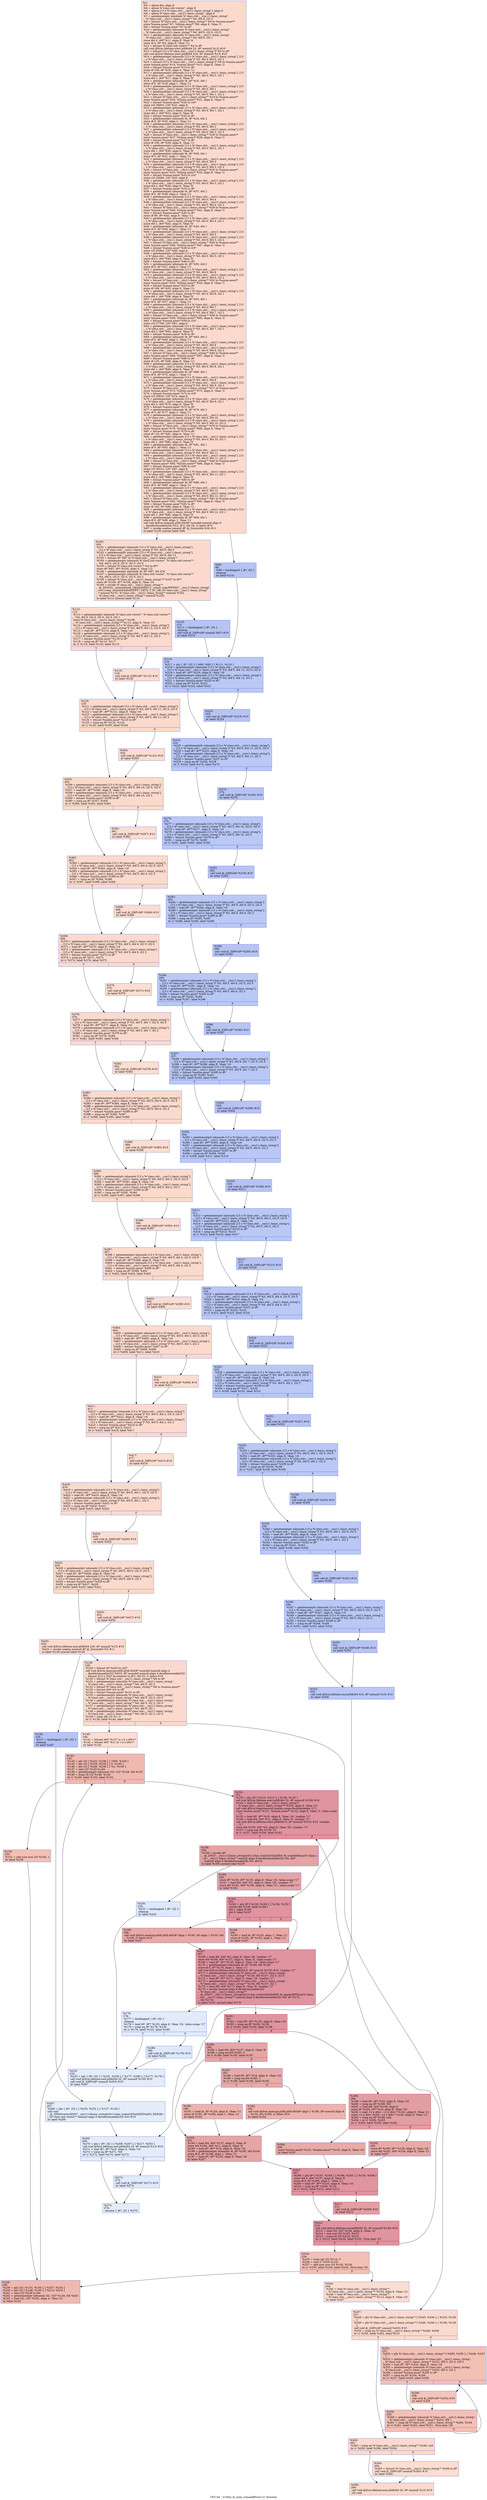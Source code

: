 digraph "CFG for '_Z18int_to_mini_romankB5cxx11i' function" {
	label="CFG for '_Z18int_to_mini_romankB5cxx11i' function";

	Node0x55b43dbc3fe0 [shape=record,color="#3d50c3ff", style=filled, fillcolor="#f7ac8e70",label="{%2:\l  %3 = alloca i64, align 8\l  %4 = alloca %\"class.std::vector\", align 8\l  %5 = alloca [13 x %\"class.std::__cxx11::basic_string\"], align 8\l  %6 = alloca %\"class.std::__cxx11::basic_string\", align 8\l  %7 = getelementptr inbounds %\"class.std::__cxx11::basic_string\",\l... %\"class.std::__cxx11::basic_string\"* %0, i64 0, i32 2\l  %8 = bitcast %\"class.std::__cxx11::basic_string\"* %0 to %union.anon**\l  store %union.anon* %7, %union.anon** %8, align 8, !tbaa !3\l  %9 = bitcast %union.anon* %7 to i8*\l  %10 = getelementptr inbounds %\"class.std::__cxx11::basic_string\",\l... %\"class.std::__cxx11::basic_string\"* %0, i64 0, i32 0, i32 0\l  %11 = getelementptr inbounds %\"class.std::__cxx11::basic_string\",\l... %\"class.std::__cxx11::basic_string\"* %0, i64 0, i32 1\l  store i64 0, i64* %11, align 8, !tbaa !8\l  store i8 0, i8* %9, align 8, !tbaa !11\l  %12 = bitcast %\"class.std::vector\"* %4 to i8*\l  call void @llvm.lifetime.start.p0i8(i64 24, i8* nonnull %12) #10\l  %13 = bitcast [13 x %\"class.std::__cxx11::basic_string\"]* %5 to i8*\l  call void @llvm.lifetime.start.p0i8(i64 416, i8* nonnull %13) #10\l  %14 = getelementptr inbounds [13 x %\"class.std::__cxx11::basic_string\"], [13\l... x %\"class.std::__cxx11::basic_string\"]* %5, i64 0, i64 0, i32 2\l  %15 = bitcast [13 x %\"class.std::__cxx11::basic_string\"]* %5 to %union.anon**\l  store %union.anon* %14, %union.anon** %15, align 8, !tbaa !3\l  %16 = bitcast %union.anon* %14 to i8*\l  store i8 109, i8* %16, align 8, !tbaa !11\l  %17 = getelementptr inbounds [13 x %\"class.std::__cxx11::basic_string\"], [13\l... x %\"class.std::__cxx11::basic_string\"]* %5, i64 0, i64 0, i32 1\l  store i64 1, i64* %17, align 8, !tbaa !8\l  %18 = getelementptr inbounds i8, i8* %16, i64 1\l  store i8 0, i8* %18, align 1, !tbaa !11\l  %19 = getelementptr inbounds [13 x %\"class.std::__cxx11::basic_string\"], [13\l... x %\"class.std::__cxx11::basic_string\"]* %5, i64 0, i64 1\l  %20 = getelementptr inbounds [13 x %\"class.std::__cxx11::basic_string\"], [13\l... x %\"class.std::__cxx11::basic_string\"]* %5, i64 0, i64 1, i32 2\l  %21 = bitcast %\"class.std::__cxx11::basic_string\"* %19 to %union.anon**\l  store %union.anon* %20, %union.anon** %21, align 8, !tbaa !3\l  %22 = bitcast %union.anon* %20 to i16*\l  store i16 28003, i16* %22, align 8\l  %23 = getelementptr inbounds [13 x %\"class.std::__cxx11::basic_string\"], [13\l... x %\"class.std::__cxx11::basic_string\"]* %5, i64 0, i64 1, i32 1\l  store i64 2, i64* %23, align 8, !tbaa !8\l  %24 = bitcast %union.anon* %20 to i8*\l  %25 = getelementptr inbounds i8, i8* %24, i64 2\l  store i8 0, i8* %25, align 2, !tbaa !11\l  %26 = getelementptr inbounds [13 x %\"class.std::__cxx11::basic_string\"], [13\l... x %\"class.std::__cxx11::basic_string\"]* %5, i64 0, i64 2\l  %27 = getelementptr inbounds [13 x %\"class.std::__cxx11::basic_string\"], [13\l... x %\"class.std::__cxx11::basic_string\"]* %5, i64 0, i64 2, i32 2\l  %28 = bitcast %\"class.std::__cxx11::basic_string\"* %26 to %union.anon**\l  store %union.anon* %27, %union.anon** %28, align 8, !tbaa !3\l  %29 = bitcast %union.anon* %27 to i8*\l  store i8 100, i8* %29, align 8, !tbaa !11\l  %30 = getelementptr inbounds [13 x %\"class.std::__cxx11::basic_string\"], [13\l... x %\"class.std::__cxx11::basic_string\"]* %5, i64 0, i64 2, i32 1\l  store i64 1, i64* %30, align 8, !tbaa !8\l  %31 = getelementptr inbounds i8, i8* %29, i64 1\l  store i8 0, i8* %31, align 1, !tbaa !11\l  %32 = getelementptr inbounds [13 x %\"class.std::__cxx11::basic_string\"], [13\l... x %\"class.std::__cxx11::basic_string\"]* %5, i64 0, i64 3\l  %33 = getelementptr inbounds [13 x %\"class.std::__cxx11::basic_string\"], [13\l... x %\"class.std::__cxx11::basic_string\"]* %5, i64 0, i64 3, i32 2\l  %34 = bitcast %\"class.std::__cxx11::basic_string\"* %32 to %union.anon**\l  store %union.anon* %33, %union.anon** %34, align 8, !tbaa !3\l  %35 = bitcast %union.anon* %33 to i16*\l  store i16 25699, i16* %35, align 8\l  %36 = getelementptr inbounds [13 x %\"class.std::__cxx11::basic_string\"], [13\l... x %\"class.std::__cxx11::basic_string\"]* %5, i64 0, i64 3, i32 1\l  store i64 2, i64* %36, align 8, !tbaa !8\l  %37 = bitcast %union.anon* %33 to i8*\l  %38 = getelementptr inbounds i8, i8* %37, i64 2\l  store i8 0, i8* %38, align 2, !tbaa !11\l  %39 = getelementptr inbounds [13 x %\"class.std::__cxx11::basic_string\"], [13\l... x %\"class.std::__cxx11::basic_string\"]* %5, i64 0, i64 4\l  %40 = getelementptr inbounds [13 x %\"class.std::__cxx11::basic_string\"], [13\l... x %\"class.std::__cxx11::basic_string\"]* %5, i64 0, i64 4, i32 2\l  %41 = bitcast %\"class.std::__cxx11::basic_string\"* %39 to %union.anon**\l  store %union.anon* %40, %union.anon** %41, align 8, !tbaa !3\l  %42 = bitcast %union.anon* %40 to i8*\l  store i8 99, i8* %42, align 8, !tbaa !11\l  %43 = getelementptr inbounds [13 x %\"class.std::__cxx11::basic_string\"], [13\l... x %\"class.std::__cxx11::basic_string\"]* %5, i64 0, i64 4, i32 1\l  store i64 1, i64* %43, align 8, !tbaa !8\l  %44 = getelementptr inbounds i8, i8* %42, i64 1\l  store i8 0, i8* %44, align 1, !tbaa !11\l  %45 = getelementptr inbounds [13 x %\"class.std::__cxx11::basic_string\"], [13\l... x %\"class.std::__cxx11::basic_string\"]* %5, i64 0, i64 5\l  %46 = getelementptr inbounds [13 x %\"class.std::__cxx11::basic_string\"], [13\l... x %\"class.std::__cxx11::basic_string\"]* %5, i64 0, i64 5, i32 2\l  %47 = bitcast %\"class.std::__cxx11::basic_string\"* %45 to %union.anon**\l  store %union.anon* %46, %union.anon** %47, align 8, !tbaa !3\l  %48 = bitcast %union.anon* %46 to i16*\l  store i16 25464, i16* %48, align 8\l  %49 = getelementptr inbounds [13 x %\"class.std::__cxx11::basic_string\"], [13\l... x %\"class.std::__cxx11::basic_string\"]* %5, i64 0, i64 5, i32 1\l  store i64 2, i64* %49, align 8, !tbaa !8\l  %50 = bitcast %union.anon* %46 to i8*\l  %51 = getelementptr inbounds i8, i8* %50, i64 2\l  store i8 0, i8* %51, align 2, !tbaa !11\l  %52 = getelementptr inbounds [13 x %\"class.std::__cxx11::basic_string\"], [13\l... x %\"class.std::__cxx11::basic_string\"]* %5, i64 0, i64 6\l  %53 = getelementptr inbounds [13 x %\"class.std::__cxx11::basic_string\"], [13\l... x %\"class.std::__cxx11::basic_string\"]* %5, i64 0, i64 6, i32 2\l  %54 = bitcast %\"class.std::__cxx11::basic_string\"* %52 to %union.anon**\l  store %union.anon* %53, %union.anon** %54, align 8, !tbaa !3\l  %55 = bitcast %union.anon* %53 to i8*\l  store i8 108, i8* %55, align 8, !tbaa !11\l  %56 = getelementptr inbounds [13 x %\"class.std::__cxx11::basic_string\"], [13\l... x %\"class.std::__cxx11::basic_string\"]* %5, i64 0, i64 6, i32 1\l  store i64 1, i64* %56, align 8, !tbaa !8\l  %57 = getelementptr inbounds i8, i8* %55, i64 1\l  store i8 0, i8* %57, align 1, !tbaa !11\l  %58 = getelementptr inbounds [13 x %\"class.std::__cxx11::basic_string\"], [13\l... x %\"class.std::__cxx11::basic_string\"]* %5, i64 0, i64 7\l  %59 = getelementptr inbounds [13 x %\"class.std::__cxx11::basic_string\"], [13\l... x %\"class.std::__cxx11::basic_string\"]* %5, i64 0, i64 7, i32 2\l  %60 = bitcast %\"class.std::__cxx11::basic_string\"* %58 to %union.anon**\l  store %union.anon* %59, %union.anon** %60, align 8, !tbaa !3\l  %61 = bitcast %union.anon* %59 to i16*\l  store i16 27768, i16* %61, align 8\l  %62 = getelementptr inbounds [13 x %\"class.std::__cxx11::basic_string\"], [13\l... x %\"class.std::__cxx11::basic_string\"]* %5, i64 0, i64 7, i32 1\l  store i64 2, i64* %62, align 8, !tbaa !8\l  %63 = bitcast %union.anon* %59 to i8*\l  %64 = getelementptr inbounds i8, i8* %63, i64 2\l  store i8 0, i8* %64, align 2, !tbaa !11\l  %65 = getelementptr inbounds [13 x %\"class.std::__cxx11::basic_string\"], [13\l... x %\"class.std::__cxx11::basic_string\"]* %5, i64 0, i64 8\l  %66 = getelementptr inbounds [13 x %\"class.std::__cxx11::basic_string\"], [13\l... x %\"class.std::__cxx11::basic_string\"]* %5, i64 0, i64 8, i32 2\l  %67 = bitcast %\"class.std::__cxx11::basic_string\"* %65 to %union.anon**\l  store %union.anon* %66, %union.anon** %67, align 8, !tbaa !3\l  %68 = bitcast %union.anon* %66 to i8*\l  store i8 120, i8* %68, align 8, !tbaa !11\l  %69 = getelementptr inbounds [13 x %\"class.std::__cxx11::basic_string\"], [13\l... x %\"class.std::__cxx11::basic_string\"]* %5, i64 0, i64 8, i32 1\l  store i64 1, i64* %69, align 8, !tbaa !8\l  %70 = getelementptr inbounds i8, i8* %68, i64 1\l  store i8 0, i8* %70, align 1, !tbaa !11\l  %71 = getelementptr inbounds [13 x %\"class.std::__cxx11::basic_string\"], [13\l... x %\"class.std::__cxx11::basic_string\"]* %5, i64 0, i64 9\l  %72 = getelementptr inbounds [13 x %\"class.std::__cxx11::basic_string\"], [13\l... x %\"class.std::__cxx11::basic_string\"]* %5, i64 0, i64 9, i32 2\l  %73 = bitcast %\"class.std::__cxx11::basic_string\"* %71 to %union.anon**\l  store %union.anon* %72, %union.anon** %73, align 8, !tbaa !3\l  %74 = bitcast %union.anon* %72 to i16*\l  store i16 30825, i16* %74, align 8\l  %75 = getelementptr inbounds [13 x %\"class.std::__cxx11::basic_string\"], [13\l... x %\"class.std::__cxx11::basic_string\"]* %5, i64 0, i64 9, i32 1\l  store i64 2, i64* %75, align 8, !tbaa !8\l  %76 = bitcast %union.anon* %72 to i8*\l  %77 = getelementptr inbounds i8, i8* %76, i64 2\l  store i8 0, i8* %77, align 2, !tbaa !11\l  %78 = getelementptr inbounds [13 x %\"class.std::__cxx11::basic_string\"], [13\l... x %\"class.std::__cxx11::basic_string\"]* %5, i64 0, i64 10\l  %79 = getelementptr inbounds [13 x %\"class.std::__cxx11::basic_string\"], [13\l... x %\"class.std::__cxx11::basic_string\"]* %5, i64 0, i64 10, i32 2\l  %80 = bitcast %\"class.std::__cxx11::basic_string\"* %78 to %union.anon**\l  store %union.anon* %79, %union.anon** %80, align 8, !tbaa !3\l  %81 = bitcast %union.anon* %79 to i8*\l  store i8 118, i8* %81, align 8, !tbaa !11\l  %82 = getelementptr inbounds [13 x %\"class.std::__cxx11::basic_string\"], [13\l... x %\"class.std::__cxx11::basic_string\"]* %5, i64 0, i64 10, i32 1\l  store i64 1, i64* %82, align 8, !tbaa !8\l  %83 = getelementptr inbounds i8, i8* %81, i64 1\l  store i8 0, i8* %83, align 1, !tbaa !11\l  %84 = getelementptr inbounds [13 x %\"class.std::__cxx11::basic_string\"], [13\l... x %\"class.std::__cxx11::basic_string\"]* %5, i64 0, i64 11\l  %85 = getelementptr inbounds [13 x %\"class.std::__cxx11::basic_string\"], [13\l... x %\"class.std::__cxx11::basic_string\"]* %5, i64 0, i64 11, i32 2\l  %86 = bitcast %\"class.std::__cxx11::basic_string\"* %84 to %union.anon**\l  store %union.anon* %85, %union.anon** %86, align 8, !tbaa !3\l  %87 = bitcast %union.anon* %85 to i16*\l  store i16 30313, i16* %87, align 8\l  %88 = getelementptr inbounds [13 x %\"class.std::__cxx11::basic_string\"], [13\l... x %\"class.std::__cxx11::basic_string\"]* %5, i64 0, i64 11, i32 1\l  store i64 2, i64* %88, align 8, !tbaa !8\l  %89 = bitcast %union.anon* %85 to i8*\l  %90 = getelementptr inbounds i8, i8* %89, i64 2\l  store i8 0, i8* %90, align 2, !tbaa !11\l  %91 = getelementptr inbounds [13 x %\"class.std::__cxx11::basic_string\"], [13\l... x %\"class.std::__cxx11::basic_string\"]* %5, i64 0, i64 12\l  %92 = getelementptr inbounds [13 x %\"class.std::__cxx11::basic_string\"], [13\l... x %\"class.std::__cxx11::basic_string\"]* %5, i64 0, i64 12, i32 2\l  %93 = bitcast %\"class.std::__cxx11::basic_string\"* %91 to %union.anon**\l  store %union.anon* %92, %union.anon** %93, align 8, !tbaa !3\l  %94 = bitcast %union.anon* %92 to i8*\l  store i8 105, i8* %94, align 8, !tbaa !11\l  %95 = getelementptr inbounds [13 x %\"class.std::__cxx11::basic_string\"], [13\l... x %\"class.std::__cxx11::basic_string\"]* %5, i64 0, i64 12, i32 1\l  store i64 1, i64* %95, align 8, !tbaa !8\l  %96 = getelementptr inbounds i8, i8* %94, i64 1\l  store i8 0, i8* %96, align 1, !tbaa !11\l  call void @llvm.memset.p0i8.i64(i8* noundef nonnull align 8\l... dereferenceable(24) %12, i8 0, i64 24, i1 false) #10\l  %97 = invoke noalias nonnull i8* @_Znwm(i64 416) #11\l          to label %100 unwind label %98\l}"];
	Node0x55b43dbc3fe0 -> Node0x55b43dbc4a40;
	Node0x55b43dbc3fe0 -> Node0x55b43dbc4ad0;
	Node0x55b43dbc4ad0 [shape=record,color="#3d50c3ff", style=filled, fillcolor="#5977e370",label="{%98:\l98:                                               \l  %99 = landingpad \{ i8*, i32 \}\l          cleanup\l  br label %216\l}"];
	Node0x55b43dbc4ad0 -> Node0x55b43dbc4e40;
	Node0x55b43dbc4a40 [shape=record,color="#3d50c3ff", style=filled, fillcolor="#f7ac8e70",label="{%100:\l100:                                              \l  %101 = getelementptr inbounds [13 x %\"class.std::__cxx11::basic_string\"],\l... [13 x %\"class.std::__cxx11::basic_string\"]* %5, i64 0, i64 0\l  %102 = getelementptr inbounds [13 x %\"class.std::__cxx11::basic_string\"],\l... [13 x %\"class.std::__cxx11::basic_string\"]* %5, i64 0, i64 13\l  %103 = bitcast i8* %97 to %\"class.std::__cxx11::basic_string\"*\l  %104 = getelementptr inbounds %\"class.std::vector\", %\"class.std::vector\"*\l... %4, i64 0, i32 0, i32 0, i32 0, i32 0\l  %105 = bitcast %\"class.std::vector\"* %4 to i8**\l  store i8* %97, i8** %105, align 8, !tbaa !12\l  %106 = getelementptr inbounds i8, i8* %97, i64 416\l  %107 = getelementptr inbounds %\"class.std::vector\", %\"class.std::vector\"*\l... %4, i64 0, i32 0, i32 0, i32 0, i32 2\l  %108 = bitcast %\"class.std::__cxx11::basic_string\"** %107 to i8**\l  store i8* %106, i8** %108, align 8, !tbaa !14\l  %109 = invoke %\"class.std::__cxx11::basic_string\"*\l... @_ZNSt20__uninitialized_copyILb0EE13__uninit_copyIPKNSt7__cxx1112basic_stringI\l...cSt11char_traitsIcESaIcEEEPS7_EET0_T_SC_SB_(%\"class.std::__cxx11::basic_string\"\l...* nonnull %101, %\"class.std::__cxx11::basic_string\"* nonnull %102,\l... %\"class.std::__cxx11::basic_string\"* nonnull %103)\l          to label %112 unwind label %110\l}"];
	Node0x55b43dbc4a40 -> Node0x55b43dbce260;
	Node0x55b43dbc4a40 -> Node0x55b43dbce2f0;
	Node0x55b43dbce2f0 [shape=record,color="#3d50c3ff", style=filled, fillcolor="#5977e370",label="{%110:\l110:                                              \l  %111 = landingpad \{ i8*, i32 \}\l          cleanup\l  call void @_ZdlPv(i8* nonnull %97) #10\l  br label %216\l}"];
	Node0x55b43dbce2f0 -> Node0x55b43dbc4e40;
	Node0x55b43dbce260 [shape=record,color="#3d50c3ff", style=filled, fillcolor="#f7ac8e70",label="{%112:\l112:                                              \l  %113 = getelementptr inbounds %\"class.std::vector\", %\"class.std::vector\"*\l... %4, i64 0, i32 0, i32 0, i32 0, i32 1\l  store %\"class.std::__cxx11::basic_string\"* %109,\l... %\"class.std::__cxx11::basic_string\"** %113, align 8, !tbaa !15\l  %114 = getelementptr inbounds [13 x %\"class.std::__cxx11::basic_string\"],\l... [13 x %\"class.std::__cxx11::basic_string\"]* %5, i64 0, i64 12, i32 0, i32 0\l  %115 = load i8*, i8** %114, align 8, !tbaa !16\l  %116 = getelementptr inbounds [13 x %\"class.std::__cxx11::basic_string\"],\l... [13 x %\"class.std::__cxx11::basic_string\"]* %5, i64 0, i64 12, i32 2\l  %117 = bitcast %union.anon* %116 to i8*\l  %118 = icmp eq i8* %115, %117\l  br i1 %118, label %120, label %119\l|{<s0>T|<s1>F}}"];
	Node0x55b43dbce260:s0 -> Node0x55b43dbcefe0;
	Node0x55b43dbce260:s1 -> Node0x55b43dbcf070;
	Node0x55b43dbcf070 [shape=record,color="#3d50c3ff", style=filled, fillcolor="#f7b39670",label="{%119:\l119:                                              \l  call void @_ZdlPv(i8* %115) #10\l  br label %120\l}"];
	Node0x55b43dbcf070 -> Node0x55b43dbcefe0;
	Node0x55b43dbcefe0 [shape=record,color="#3d50c3ff", style=filled, fillcolor="#f7ac8e70",label="{%120:\l120:                                              \l  %121 = getelementptr inbounds [13 x %\"class.std::__cxx11::basic_string\"],\l... [13 x %\"class.std::__cxx11::basic_string\"]* %5, i64 0, i64 11, i32 0, i32 0\l  %122 = load i8*, i8** %121, align 8, !tbaa !16\l  %123 = getelementptr inbounds [13 x %\"class.std::__cxx11::basic_string\"],\l... [13 x %\"class.std::__cxx11::basic_string\"]* %5, i64 0, i64 11, i32 2\l  %124 = bitcast %union.anon* %123 to i8*\l  %125 = icmp eq i8* %122, %124\l  br i1 %125, label %355, label %354\l|{<s0>T|<s1>F}}"];
	Node0x55b43dbcefe0:s0 -> Node0x55b43dbcfcb0;
	Node0x55b43dbcefe0:s1 -> Node0x55b43dbcfd00;
	Node0x55b43dbcfe00 [shape=record,color="#3d50c3ff", style=filled, fillcolor="#5977e370",label="{%126:\l126:                                              \l  %127 = landingpad \{ i8*, i32 \}\l          cleanup\l  br label %267\l}"];
	Node0x55b43dbcfe00 -> Node0x55b43dbcfee0;
	Node0x55b43dbcffa0 [shape=record,color="#3d50c3ff", style=filled, fillcolor="#f7ac8e70",label="{%128:\l128:                                              \l  %129 = bitcast i8* %433 to i32*\l  call void @llvm.memcpy.p0i8.p0i8.i64(i8* noundef nonnull align 4\l... dereferenceable(52) %433, i8* noundef nonnull align 4 dereferenceable(52)\l... bitcast ([13 x i32]* @constinit to i8*), i64 52, i1 false) #10\l  %130 = bitcast %\"class.std::__cxx11::basic_string\"* %6 to i8*\l  %131 = getelementptr inbounds %\"class.std::__cxx11::basic_string\",\l... %\"class.std::__cxx11::basic_string\"* %6, i64 0, i32 2\l  %132 = bitcast %\"class.std::__cxx11::basic_string\"* %6 to %union.anon**\l  %133 = bitcast i64* %3 to i8*\l  %134 = bitcast %union.anon* %131 to i8*\l  %135 = getelementptr inbounds %\"class.std::__cxx11::basic_string\",\l... %\"class.std::__cxx11::basic_string\"* %6, i64 0, i32 0, i32 0\l  %136 = getelementptr inbounds %\"class.std::__cxx11::basic_string\",\l... %\"class.std::__cxx11::basic_string\"* %6, i64 0, i32 2, i32 0\l  %137 = getelementptr inbounds %\"class.std::__cxx11::basic_string\",\l... %\"class.std::__cxx11::basic_string\"* %6, i64 0, i32 1\l  %138 = getelementptr inbounds %\"class.std::__cxx11::basic_string\",\l... %\"class.std::__cxx11::basic_string\"* %0, i64 0, i32 2, i32 0\l  %139 = icmp sgt i32 %1, 0\l  br i1 %139, label %140, label %247\l|{<s0>T|<s1>F}}"];
	Node0x55b43dbcffa0:s0 -> Node0x55b43dbd1350;
	Node0x55b43dbcffa0:s1 -> Node0x55b43dbd13e0;
	Node0x55b43dbd1350 [shape=record,color="#3d50c3ff", style=filled, fillcolor="#f7b39670",label="{%140:\l140:                                              \l  %141 = bitcast i64* %137 to \<2 x i64\>*\l  %142 = bitcast i64* %11 to \<2 x i64\>*\l  br label %143\l}"];
	Node0x55b43dbd1350 -> Node0x55b43dbd1c10;
	Node0x55b43dbd1c10 [shape=record,color="#3d50c3ff", style=filled, fillcolor="#de614d70",label="{%143:\l143:                                              \l  %144 = phi i32 [ %243, %238 ], [ 1000, %140 ]\l  %145 = phi i32 [ %239, %238 ], [ 0, %140 ]\l  %146 = phi i32 [ %240, %238 ], [ %1, %140 ]\l  %147 = zext i32 %145 to i64\l  %148 = getelementptr inbounds i32, i32* %129, i64 %147\l  %149 = icmp slt i32 %146, %144\l  br i1 %149, label %150, label %152\l|{<s0>T|<s1>F}}"];
	Node0x55b43dbd1c10:s0 -> Node0x55b43dbd21f0;
	Node0x55b43dbd1c10:s1 -> Node0x55b43dbd2280;
	Node0x55b43dbd21f0 [shape=record,color="#3d50c3ff", style=filled, fillcolor="#e5705870",label="{%150:\l150:                                              \l  %151 = add nuw nsw i32 %145, 1\l  br label %238\l}"];
	Node0x55b43dbd21f0 -> Node0x55b43dbd1cd0;
	Node0x55b43dbd2280 [shape=record,color="#b70d28ff", style=filled, fillcolor="#b70d2870",label="{%152:\l152:                                              \l  %153 = phi i32 [ %214, %212 ], [ %146, %143 ]\l  call void @llvm.lifetime.start.p0i8(i64 32, i8* nonnull %130) #10\l  %154 = load %\"class.std::__cxx11::basic_string\"*,\l... %\"class.std::__cxx11::basic_string\"** %104, align 8, !tbaa !12\l  call void @llvm.experimental.noalias.scope.decl(metadata !17)\l  store %union.anon* %131, %union.anon** %132, align 8, !tbaa !3, !alias.scope\l... !17\l  %155 = load i8*, i8** %10, align 8, !tbaa !16, !noalias !17\l  %156 = load i64, i64* %11, align 8, !tbaa !8, !noalias !17\l  call void @llvm.lifetime.start.p0i8(i64 8, i8* nonnull %133) #10, !noalias\l... !17\l  store i64 %156, i64* %3, align 8, !tbaa !20, !noalias !17\l  %157 = icmp ugt i64 %156, 15\l  br i1 %157, label %158, label %162\l|{<s0>T|<s1>F}}"];
	Node0x55b43dbd2280:s0 -> Node0x55b43dbd4390;
	Node0x55b43dbd2280:s1 -> Node0x55b43dbd4420;
	Node0x55b43dbd4390 [shape=record,color="#3d50c3ff", style=filled, fillcolor="#c32e3170",label="{%158:\l158:                                              \l  %159 = invoke i8*\l... @_ZNSt7__cxx1112basic_stringIcSt11char_traitsIcESaIcEE9_M_createERmm(%\"class.s\l...td::__cxx11::basic_string\"* nonnull align 8 dereferenceable(32) %6, i64*\l... nonnull align 8 dereferenceable(8) %3, i64 0)\l          to label %160 unwind label %230\l}"];
	Node0x55b43dbd4390 -> Node0x55b43dbd4650;
	Node0x55b43dbd4390 -> Node0x55b43dbd46a0;
	Node0x55b43dbd4650 [shape=record,color="#3d50c3ff", style=filled, fillcolor="#c32e3170",label="{%160:\l160:                                              \l  store i8* %159, i8** %135, align 8, !tbaa !16, !alias.scope !17\l  %161 = load i64, i64* %3, align 8, !tbaa !20, !noalias !17\l  store i64 %161, i64* %136, align 8, !tbaa !11, !alias.scope !17\l  br label %162\l}"];
	Node0x55b43dbd4650 -> Node0x55b43dbd4420;
	Node0x55b43dbd4420 [shape=record,color="#b70d28ff", style=filled, fillcolor="#b70d2870",label="{%162:\l162:                                              \l  %163 = phi i8* [ %159, %160 ], [ %134, %152 ]\l  switch i64 %156, label %166 [\l    i64 1, label %164\l    i64 0, label %167\l  ]\l|{<s0>def|<s1>1|<s2>0}}"];
	Node0x55b43dbd4420:s0 -> Node0x55b43dbd52f0;
	Node0x55b43dbd4420:s1 -> Node0x55b43dbd5340;
	Node0x55b43dbd4420:s2 -> Node0x55b43dbd53d0;
	Node0x55b43dbd5340 [shape=record,color="#3d50c3ff", style=filled, fillcolor="#ca3b3770",label="{%164:\l164:                                              \l  %165 = load i8, i8* %155, align 1, !tbaa !11\l  store i8 %165, i8* %163, align 1, !tbaa !11\l  br label %167\l}"];
	Node0x55b43dbd5340 -> Node0x55b43dbd53d0;
	Node0x55b43dbd52f0 [shape=record,color="#3d50c3ff", style=filled, fillcolor="#ca3b3770",label="{%166:\l166:                                              \l  call void @llvm.memcpy.p0i8.p0i8.i64(i8* align 1 %163, i8* align 1 %155, i64\l... %156, i1 false) #10\l  br label %167\l}"];
	Node0x55b43dbd52f0 -> Node0x55b43dbd53d0;
	Node0x55b43dbd53d0 [shape=record,color="#b70d28ff", style=filled, fillcolor="#b70d2870",label="{%167:\l167:                                              \l  %168 = load i64, i64* %3, align 8, !tbaa !20, !noalias !17\l  store i64 %168, i64* %137, align 8, !tbaa !8, !alias.scope !17\l  %169 = load i8*, i8** %135, align 8, !tbaa !16, !alias.scope !17\l  %170 = getelementptr inbounds i8, i8* %169, i64 %168\l  store i8 0, i8* %170, align 1, !tbaa !11\l  call void @llvm.lifetime.end.p0i8(i64 8, i8* nonnull %133) #10, !noalias !17\l  %171 = getelementptr inbounds %\"class.std::__cxx11::basic_string\",\l... %\"class.std::__cxx11::basic_string\"* %154, i64 %147, i32 0, i32 0\l  %172 = load i8*, i8** %171, align 8, !tbaa !16, !noalias !17\l  %173 = getelementptr inbounds %\"class.std::__cxx11::basic_string\",\l... %\"class.std::__cxx11::basic_string\"* %154, i64 %147, i32 1\l  %174 = load i64, i64* %173, align 8, !tbaa !8, !noalias !17\l  %175 = invoke nonnull align 8 dereferenceable(32)\l... %\"class.std::__cxx11::basic_string\"*\l... @_ZNSt7__cxx1112basic_stringIcSt11char_traitsIcESaIcEE9_M_appendEPKcm(%\"class.\l...std::__cxx11::basic_string\"* nonnull align 8 dereferenceable(32) %6, i8* %172,\l... i64 %174)\l          to label %181 unwind label %176\l}"];
	Node0x55b43dbd53d0 -> Node0x55b43dbd6590;
	Node0x55b43dbd53d0 -> Node0x55b43dbd6620;
	Node0x55b43dbd6620 [shape=record,color="#3d50c3ff", style=filled, fillcolor="#bbd1f870",label="{%176:\l176:                                              \l  %177 = landingpad \{ i8*, i32 \}\l          cleanup\l  %178 = load i8*, i8** %135, align 8, !tbaa !16, !alias.scope !17\l  %179 = icmp eq i8* %178, %134\l  br i1 %179, label %232, label %180\l|{<s0>T|<s1>F}}"];
	Node0x55b43dbd6620:s0 -> Node0x55b43dbd6a80;
	Node0x55b43dbd6620:s1 -> Node0x55b43dbd6b10;
	Node0x55b43dbd6b10 [shape=record,color="#3d50c3ff", style=filled, fillcolor="#b5cdfa70",label="{%180:\l180:                                              \l  call void @_ZdlPv(i8* %178) #10\l  br label %232\l}"];
	Node0x55b43dbd6b10 -> Node0x55b43dbd6a80;
	Node0x55b43dbd6590 [shape=record,color="#b70d28ff", style=filled, fillcolor="#b70d2870",label="{%181:\l181:                                              \l  %182 = load i8*, i8** %135, align 8, !tbaa !16\l  %183 = icmp eq i8* %182, %134\l  br i1 %183, label %184, label %198\l|{<s0>T|<s1>F}}"];
	Node0x55b43dbd6590:s0 -> Node0x55b43dbd6ed0;
	Node0x55b43dbd6590:s1 -> Node0x55b43dbd6f20;
	Node0x55b43dbd6ed0 [shape=record,color="#3d50c3ff", style=filled, fillcolor="#c5333470",label="{%184:\l184:                                              \l  %185 = load i64, i64* %137, align 8, !tbaa !8\l  %186 = icmp eq i64 %185, 0\l  br i1 %186, label %193, label %187\l|{<s0>T|<s1>F}}"];
	Node0x55b43dbd6ed0:s0 -> Node0x55b43dbd7120;
	Node0x55b43dbd6ed0:s1 -> Node0x55b43dbd7170;
	Node0x55b43dbd7170 [shape=record,color="#3d50c3ff", style=filled, fillcolor="#cc403a70",label="{%187:\l187:                                              \l  %188 = load i8*, i8** %10, align 8, !tbaa !16\l  %189 = icmp eq i64 %185, 1\l  br i1 %189, label %190, label %192\l|{<s0>T|<s1>F}}"];
	Node0x55b43dbd7170:s0 -> Node0x55b43dbd73b0;
	Node0x55b43dbd7170:s1 -> Node0x55b43dbd7400;
	Node0x55b43dbd73b0 [shape=record,color="#3d50c3ff", style=filled, fillcolor="#d6524470",label="{%190:\l190:                                              \l  %191 = load i8, i8* %134, align 8, !tbaa !11\l  store i8 %191, i8* %188, align 1, !tbaa !11\l  br label %193\l}"];
	Node0x55b43dbd73b0 -> Node0x55b43dbd7120;
	Node0x55b43dbd7400 [shape=record,color="#3d50c3ff", style=filled, fillcolor="#d6524470",label="{%192:\l192:                                              \l  call void @llvm.memcpy.p0i8.p0i8.i64(i8* align 1 %188, i8* nonnull align 8\l... %134, i64 %185, i1 false) #10\l  br label %193\l}"];
	Node0x55b43dbd7400 -> Node0x55b43dbd7120;
	Node0x55b43dbd7120 [shape=record,color="#3d50c3ff", style=filled, fillcolor="#c5333470",label="{%193:\l193:                                              \l  %194 = load i64, i64* %137, align 8, !tbaa !8\l  store i64 %194, i64* %11, align 8, !tbaa !8\l  %195 = load i8*, i8** %10, align 8, !tbaa !16\l  %196 = getelementptr inbounds i8, i8* %195, i64 %194\l  store i8 0, i8* %196, align 1, !tbaa !11\l  %197 = load i8*, i8** %135, align 8, !tbaa !16\l  br label %207\l}"];
	Node0x55b43dbd7120 -> Node0x55b43dbd7c70;
	Node0x55b43dbd6f20 [shape=record,color="#b70d28ff", style=filled, fillcolor="#be242e70",label="{%198:\l198:                                              \l  %199 = load i8*, i8** %10, align 8, !tbaa !16\l  %200 = icmp eq i8* %199, %9\l  %201 = load i64, i64* %138, align 8\l  store i8* %182, i8** %10, align 8, !tbaa !16\l  %202 = load \<2 x i64\>, \<2 x i64\>* %141, align 8, !tbaa !11\l  store \<2 x i64\> %202, \<2 x i64\>* %142, align 8, !tbaa !11\l  %203 = icmp eq i8* %199, null\l  %204 = or i1 %200, %203\l  br i1 %204, label %206, label %205\l|{<s0>T|<s1>F}}"];
	Node0x55b43dbd6f20:s0 -> Node0x55b43dbd8150;
	Node0x55b43dbd6f20:s1 -> Node0x55b43dbd81a0;
	Node0x55b43dbd81a0 [shape=record,color="#3d50c3ff", style=filled, fillcolor="#ca3b3770",label="{%205:\l205:                                              \l  store i8* %199, i8** %135, align 8, !tbaa !16\l  store i64 %201, i64* %136, align 8, !tbaa !11\l  br label %207\l}"];
	Node0x55b43dbd81a0 -> Node0x55b43dbd7c70;
	Node0x55b43dbd8150 [shape=record,color="#3d50c3ff", style=filled, fillcolor="#ca3b3770",label="{%206:\l206:                                              \l  store %union.anon* %131, %union.anon** %132, align 8, !tbaa !16\l  br label %207\l}"];
	Node0x55b43dbd8150 -> Node0x55b43dbd7c70;
	Node0x55b43dbd7c70 [shape=record,color="#b70d28ff", style=filled, fillcolor="#b70d2870",label="{%207:\l207:                                              \l  %208 = phi i8* [ %197, %193 ], [ %199, %205 ], [ %134, %206 ]\l  store i64 0, i64* %137, align 8, !tbaa !8\l  store i8 0, i8* %208, align 1, !tbaa !11\l  %209 = load i8*, i8** %135, align 8, !tbaa !16\l  %210 = icmp eq i8* %209, %134\l  br i1 %210, label %212, label %211\l|{<s0>T|<s1>F}}"];
	Node0x55b43dbd7c70:s0 -> Node0x55b43dbd24f0;
	Node0x55b43dbd7c70:s1 -> Node0x55b43dbd8820;
	Node0x55b43dbd8820 [shape=record,color="#b70d28ff", style=filled, fillcolor="#be242e70",label="{%211:\l211:                                              \l  call void @_ZdlPv(i8* %209) #10\l  br label %212\l}"];
	Node0x55b43dbd8820 -> Node0x55b43dbd24f0;
	Node0x55b43dbd24f0 [shape=record,color="#b70d28ff", style=filled, fillcolor="#b70d2870",label="{%212:\l212:                                              \l  call void @llvm.lifetime.end.p0i8(i64 32, i8* nonnull %130) #10\l  %213 = load i32, i32* %148, align 4, !tbaa !21\l  %214 = sub nsw i32 %153, %213\l  %215 = icmp slt i32 %214, %213\l  br i1 %215, label %234, label %152, !llvm.loop !23\l|{<s0>T|<s1>F}}"];
	Node0x55b43dbd24f0:s0 -> Node0x55b43dbd8e00;
	Node0x55b43dbd24f0:s1 -> Node0x55b43dbd2280;
	Node0x55b43dbc4e40 [shape=record,color="#3d50c3ff", style=filled, fillcolor="#6282ea70",label="{%216:\l216:                                              \l  %217 = phi \{ i8*, i32 \} [ %99, %98 ], [ %111, %110 ]\l  %218 = getelementptr inbounds [13 x %\"class.std::__cxx11::basic_string\"],\l... [13 x %\"class.std::__cxx11::basic_string\"]* %5, i64 0, i64 12, i32 0, i32 0\l  %219 = load i8*, i8** %218, align 8, !tbaa !16\l  %220 = getelementptr inbounds [13 x %\"class.std::__cxx11::basic_string\"],\l... [13 x %\"class.std::__cxx11::basic_string\"]* %5, i64 0, i64 12, i32 2\l  %221 = bitcast %union.anon* %220 to i8*\l  %222 = icmp eq i8* %219, %221\l  br i1 %222, label %224, label %223\l|{<s0>T|<s1>F}}"];
	Node0x55b43dbc4e40:s0 -> Node0x55b43dbc6380;
	Node0x55b43dbc4e40:s1 -> Node0x55b43dbc63d0;
	Node0x55b43dbc63d0 [shape=record,color="#3d50c3ff", style=filled, fillcolor="#5b7ae570",label="{%223:\l223:                                              \l  call void @_ZdlPv(i8* %219) #10\l  br label %224\l}"];
	Node0x55b43dbc63d0 -> Node0x55b43dbc6380;
	Node0x55b43dbc6380 [shape=record,color="#3d50c3ff", style=filled, fillcolor="#6282ea70",label="{%224:\l224:                                              \l  %225 = getelementptr inbounds [13 x %\"class.std::__cxx11::basic_string\"],\l... [13 x %\"class.std::__cxx11::basic_string\"]* %5, i64 0, i64 11, i32 0, i32 0\l  %226 = load i8*, i8** %225, align 8, !tbaa !16\l  %227 = getelementptr inbounds [13 x %\"class.std::__cxx11::basic_string\"],\l... [13 x %\"class.std::__cxx11::basic_string\"]* %5, i64 0, i64 11, i32 2\l  %228 = bitcast %union.anon* %227 to i8*\l  %229 = icmp eq i8* %226, %228\l  br i1 %229, label %276, label %275\l|{<s0>T|<s1>F}}"];
	Node0x55b43dbc6380:s0 -> Node0x55b43dbcc7d0;
	Node0x55b43dbc6380:s1 -> Node0x55b43dbcc820;
	Node0x55b43dbd46a0 [shape=record,color="#3d50c3ff", style=filled, fillcolor="#b2ccfb70",label="{%230:\l230:                                              \l  %231 = landingpad \{ i8*, i32 \}\l          cleanup\l  br label %232\l}"];
	Node0x55b43dbd46a0 -> Node0x55b43dbd6a80;
	Node0x55b43dbd6a80 [shape=record,color="#3d50c3ff", style=filled, fillcolor="#c1d4f470",label="{%232:\l232:                                              \l  %233 = phi \{ i8*, i32 \} [ %231, %230 ], [ %177, %180 ], [ %177, %176 ]\l  call void @llvm.lifetime.end.p0i8(i64 32, i8* nonnull %130) #10\l  call void @_ZdlPv(i8* nonnull %433) #10\l  br label %267\l}"];
	Node0x55b43dbd6a80 -> Node0x55b43dbcfee0;
	Node0x55b43dbd8e00 [shape=record,color="#3d50c3ff", style=filled, fillcolor="#e5705870",label="{%234:\l234:                                              \l  %235 = icmp sgt i32 %214, 0\l  %236 = zext i1 %235 to i32\l  %237 = add nuw nsw i32 %145, %236\l  br i1 %235, label %238, label %244, !llvm.loop !25\l|{<s0>T|<s1>F}}"];
	Node0x55b43dbd8e00:s0 -> Node0x55b43dbd1cd0;
	Node0x55b43dbd8e00:s1 -> Node0x55b43dbccf10;
	Node0x55b43dbd1cd0 [shape=record,color="#3d50c3ff", style=filled, fillcolor="#de614d70",label="{%238:\l238:                                              \l  %239 = phi i32 [ %151, %150 ], [ %237, %234 ]\l  %240 = phi i32 [ %146, %150 ], [ %214, %234 ]\l  %241 = zext i32 %239 to i64\l  %242 = getelementptr inbounds i32, i32* %129, i64 %241\l  %243 = load i32, i32* %242, align 4, !tbaa !21\l  br label %143\l}"];
	Node0x55b43dbd1cd0 -> Node0x55b43dbd1c10;
	Node0x55b43dbccf10 [shape=record,color="#3d50c3ff", style=filled, fillcolor="#f7b39670",label="{%244:\l244:                                              \l  %245 = load %\"class.std::__cxx11::basic_string\"*,\l... %\"class.std::__cxx11::basic_string\"** %104, align 8, !tbaa !12\l  %246 = load %\"class.std::__cxx11::basic_string\"*,\l... %\"class.std::__cxx11::basic_string\"** %113, align 8, !tbaa !15\l  br label %247\l}"];
	Node0x55b43dbccf10 -> Node0x55b43dbd13e0;
	Node0x55b43dbd13e0 [shape=record,color="#3d50c3ff", style=filled, fillcolor="#f7ac8e70",label="{%247:\l247:                                              \l  %248 = phi %\"class.std::__cxx11::basic_string\"* [ %245, %244 ], [ %103, %128\l... ]\l  %249 = phi %\"class.std::__cxx11::basic_string\"* [ %246, %244 ], [ %109, %128\l... ]\l  call void @_ZdlPv(i8* nonnull %433) #10\l  %250 = icmp eq %\"class.std::__cxx11::basic_string\"* %248, %249\l  br i1 %250, label %262, label %251\l|{<s0>T|<s1>F}}"];
	Node0x55b43dbd13e0:s0 -> Node0x55b43dbdca70;
	Node0x55b43dbd13e0:s1 -> Node0x55b43dbdcac0;
	Node0x55b43dbdcac0 [shape=record,color="#3d50c3ff", style=filled, fillcolor="#e5705870",label="{%251:\l251:                                              \l  %252 = phi %\"class.std::__cxx11::basic_string\"* [ %260, %259 ], [ %248, %247\l... ]\l  %253 = getelementptr inbounds %\"class.std::__cxx11::basic_string\",\l... %\"class.std::__cxx11::basic_string\"* %252, i64 0, i32 0, i32 0\l  %254 = load i8*, i8** %253, align 8, !tbaa !16\l  %255 = getelementptr inbounds %\"class.std::__cxx11::basic_string\",\l... %\"class.std::__cxx11::basic_string\"* %252, i64 0, i32 2\l  %256 = bitcast %union.anon* %255 to i8*\l  %257 = icmp eq i8* %254, %256\l  br i1 %257, label %259, label %258\l|{<s0>T|<s1>F}}"];
	Node0x55b43dbdcac0:s0 -> Node0x55b43dbdcbc0;
	Node0x55b43dbdcac0:s1 -> Node0x55b43dbd00c0;
	Node0x55b43dbd00c0 [shape=record,color="#3d50c3ff", style=filled, fillcolor="#e97a5f70",label="{%258:\l258:                                              \l  call void @_ZdlPv(i8* %254) #10\l  br label %259\l}"];
	Node0x55b43dbd00c0 -> Node0x55b43dbdcbc0;
	Node0x55b43dbdcbc0 [shape=record,color="#3d50c3ff", style=filled, fillcolor="#e5705870",label="{%259:\l259:                                              \l  %260 = getelementptr inbounds %\"class.std::__cxx11::basic_string\",\l... %\"class.std::__cxx11::basic_string\"* %252, i64 1\l  %261 = icmp eq %\"class.std::__cxx11::basic_string\"* %260, %249\l  br i1 %261, label %262, label %251, !llvm.loop !26\l|{<s0>T|<s1>F}}"];
	Node0x55b43dbdcbc0:s0 -> Node0x55b43dbdca70;
	Node0x55b43dbdcbc0:s1 -> Node0x55b43dbdcac0;
	Node0x55b43dbdca70 [shape=record,color="#3d50c3ff", style=filled, fillcolor="#f7ac8e70",label="{%262:\l262:                                              \l  %263 = icmp eq %\"class.std::__cxx11::basic_string\"* %248, null\l  br i1 %263, label %266, label %264\l|{<s0>T|<s1>F}}"];
	Node0x55b43dbdca70:s0 -> Node0x55b43dbd0650;
	Node0x55b43dbdca70:s1 -> Node0x55b43dbd06a0;
	Node0x55b43dbd06a0 [shape=record,color="#3d50c3ff", style=filled, fillcolor="#f7b39670",label="{%264:\l264:                                              \l  %265 = bitcast %\"class.std::__cxx11::basic_string\"* %248 to i8*\l  call void @_ZdlPv(i8* nonnull %265) #10\l  br label %266\l}"];
	Node0x55b43dbd06a0 -> Node0x55b43dbd0650;
	Node0x55b43dbd0650 [shape=record,color="#3d50c3ff", style=filled, fillcolor="#f7ac8e70",label="{%266:\l266:                                              \l  call void @llvm.lifetime.end.p0i8(i64 24, i8* nonnull %12) #10\l  ret void\l}"];
	Node0x55b43dbcfee0 [shape=record,color="#3d50c3ff", style=filled, fillcolor="#c1d4f470",label="{%267:\l267:                                              \l  %268 = phi \{ i8*, i32 \} [ %233, %232 ], [ %127, %126 ]\l  call void\l... @_ZNSt6vectorINSt7__cxx1112basic_stringIcSt11char_traitsIcESaIcEEESaIS5_EED2Ev\l...(%\"class.std::vector\"* nonnull align 8 dereferenceable(24) %4) #10\l  br label %269\l}"];
	Node0x55b43dbcfee0 -> Node0x55b43dbde630;
	Node0x55b43dbde630 [shape=record,color="#3d50c3ff", style=filled, fillcolor="#c1d4f470",label="{%269:\l269:                                              \l  %270 = phi \{ i8*, i32 \} [ %268, %267 ], [ %217, %353 ]\l  call void @llvm.lifetime.end.p0i8(i64 24, i8* nonnull %12) #10\l  %271 = load i8*, i8** %10, align 8, !tbaa !16\l  %272 = icmp eq i8* %271, %9\l  br i1 %272, label %274, label %273\l|{<s0>T|<s1>F}}"];
	Node0x55b43dbde630:s0 -> Node0x55b43dbde9e0;
	Node0x55b43dbde630:s1 -> Node0x55b43dbdea30;
	Node0x55b43dbdea30 [shape=record,color="#3d50c3ff", style=filled, fillcolor="#b9d0f970",label="{%273:\l273:                                              \l  call void @_ZdlPv(i8* %271) #10\l  br label %274\l}"];
	Node0x55b43dbdea30 -> Node0x55b43dbde9e0;
	Node0x55b43dbde9e0 [shape=record,color="#3d50c3ff", style=filled, fillcolor="#c1d4f470",label="{%274:\l274:                                              \l  resume \{ i8*, i32 \} %270\l}"];
	Node0x55b43dbcc820 [shape=record,color="#3d50c3ff", style=filled, fillcolor="#5b7ae570",label="{%275:\l275:                                              \l  call void @_ZdlPv(i8* %226) #10\l  br label %276\l}"];
	Node0x55b43dbcc820 -> Node0x55b43dbcc7d0;
	Node0x55b43dbcc7d0 [shape=record,color="#3d50c3ff", style=filled, fillcolor="#6282ea70",label="{%276:\l276:                                              \l  %277 = getelementptr inbounds [13 x %\"class.std::__cxx11::basic_string\"],\l... [13 x %\"class.std::__cxx11::basic_string\"]* %5, i64 0, i64 10, i32 0, i32 0\l  %278 = load i8*, i8** %277, align 8, !tbaa !16\l  %279 = getelementptr inbounds [13 x %\"class.std::__cxx11::basic_string\"],\l... [13 x %\"class.std::__cxx11::basic_string\"]* %5, i64 0, i64 10, i32 2\l  %280 = bitcast %union.anon* %279 to i8*\l  %281 = icmp eq i8* %278, %280\l  br i1 %281, label %283, label %282\l|{<s0>T|<s1>F}}"];
	Node0x55b43dbcc7d0:s0 -> Node0x55b43dbdf1d0;
	Node0x55b43dbcc7d0:s1 -> Node0x55b43dbdf220;
	Node0x55b43dbdf220 [shape=record,color="#3d50c3ff", style=filled, fillcolor="#5b7ae570",label="{%282:\l282:                                              \l  call void @_ZdlPv(i8* %278) #10\l  br label %283\l}"];
	Node0x55b43dbdf220 -> Node0x55b43dbdf1d0;
	Node0x55b43dbdf1d0 [shape=record,color="#3d50c3ff", style=filled, fillcolor="#6282ea70",label="{%283:\l283:                                              \l  %284 = getelementptr inbounds [13 x %\"class.std::__cxx11::basic_string\"],\l... [13 x %\"class.std::__cxx11::basic_string\"]* %5, i64 0, i64 9, i32 0, i32 0\l  %285 = load i8*, i8** %284, align 8, !tbaa !16\l  %286 = getelementptr inbounds [13 x %\"class.std::__cxx11::basic_string\"],\l... [13 x %\"class.std::__cxx11::basic_string\"]* %5, i64 0, i64 9, i32 2\l  %287 = bitcast %union.anon* %286 to i8*\l  %288 = icmp eq i8* %285, %287\l  br i1 %288, label %290, label %289\l|{<s0>T|<s1>F}}"];
	Node0x55b43dbdf1d0:s0 -> Node0x55b43dbdf7f0;
	Node0x55b43dbdf1d0:s1 -> Node0x55b43dbdf840;
	Node0x55b43dbdf840 [shape=record,color="#3d50c3ff", style=filled, fillcolor="#5b7ae570",label="{%289:\l289:                                              \l  call void @_ZdlPv(i8* %285) #10\l  br label %290\l}"];
	Node0x55b43dbdf840 -> Node0x55b43dbdf7f0;
	Node0x55b43dbdf7f0 [shape=record,color="#3d50c3ff", style=filled, fillcolor="#6282ea70",label="{%290:\l290:                                              \l  %291 = getelementptr inbounds [13 x %\"class.std::__cxx11::basic_string\"],\l... [13 x %\"class.std::__cxx11::basic_string\"]* %5, i64 0, i64 8, i32 0, i32 0\l  %292 = load i8*, i8** %291, align 8, !tbaa !16\l  %293 = getelementptr inbounds [13 x %\"class.std::__cxx11::basic_string\"],\l... [13 x %\"class.std::__cxx11::basic_string\"]* %5, i64 0, i64 8, i32 2\l  %294 = bitcast %union.anon* %293 to i8*\l  %295 = icmp eq i8* %292, %294\l  br i1 %295, label %297, label %296\l|{<s0>T|<s1>F}}"];
	Node0x55b43dbdf7f0:s0 -> Node0x55b43dbdfe10;
	Node0x55b43dbdf7f0:s1 -> Node0x55b43dbdfe60;
	Node0x55b43dbdfe60 [shape=record,color="#3d50c3ff", style=filled, fillcolor="#5b7ae570",label="{%296:\l296:                                              \l  call void @_ZdlPv(i8* %292) #10\l  br label %297\l}"];
	Node0x55b43dbdfe60 -> Node0x55b43dbdfe10;
	Node0x55b43dbdfe10 [shape=record,color="#3d50c3ff", style=filled, fillcolor="#6282ea70",label="{%297:\l297:                                              \l  %298 = getelementptr inbounds [13 x %\"class.std::__cxx11::basic_string\"],\l... [13 x %\"class.std::__cxx11::basic_string\"]* %5, i64 0, i64 7, i32 0, i32 0\l  %299 = load i8*, i8** %298, align 8, !tbaa !16\l  %300 = getelementptr inbounds [13 x %\"class.std::__cxx11::basic_string\"],\l... [13 x %\"class.std::__cxx11::basic_string\"]* %5, i64 0, i64 7, i32 2\l  %301 = bitcast %union.anon* %300 to i8*\l  %302 = icmp eq i8* %299, %301\l  br i1 %302, label %304, label %303\l|{<s0>T|<s1>F}}"];
	Node0x55b43dbdfe10:s0 -> Node0x55b43dbe0430;
	Node0x55b43dbdfe10:s1 -> Node0x55b43dbe0480;
	Node0x55b43dbe0480 [shape=record,color="#3d50c3ff", style=filled, fillcolor="#5b7ae570",label="{%303:\l303:                                              \l  call void @_ZdlPv(i8* %299) #10\l  br label %304\l}"];
	Node0x55b43dbe0480 -> Node0x55b43dbe0430;
	Node0x55b43dbe0430 [shape=record,color="#3d50c3ff", style=filled, fillcolor="#6282ea70",label="{%304:\l304:                                              \l  %305 = getelementptr inbounds [13 x %\"class.std::__cxx11::basic_string\"],\l... [13 x %\"class.std::__cxx11::basic_string\"]* %5, i64 0, i64 6, i32 0, i32 0\l  %306 = load i8*, i8** %305, align 8, !tbaa !16\l  %307 = getelementptr inbounds [13 x %\"class.std::__cxx11::basic_string\"],\l... [13 x %\"class.std::__cxx11::basic_string\"]* %5, i64 0, i64 6, i32 2\l  %308 = bitcast %union.anon* %307 to i8*\l  %309 = icmp eq i8* %306, %308\l  br i1 %309, label %311, label %310\l|{<s0>T|<s1>F}}"];
	Node0x55b43dbe0430:s0 -> Node0x55b43dbe0a50;
	Node0x55b43dbe0430:s1 -> Node0x55b43dbe0aa0;
	Node0x55b43dbe0aa0 [shape=record,color="#3d50c3ff", style=filled, fillcolor="#5b7ae570",label="{%310:\l310:                                              \l  call void @_ZdlPv(i8* %306) #10\l  br label %311\l}"];
	Node0x55b43dbe0aa0 -> Node0x55b43dbe0a50;
	Node0x55b43dbe0a50 [shape=record,color="#3d50c3ff", style=filled, fillcolor="#6282ea70",label="{%311:\l311:                                              \l  %312 = getelementptr inbounds [13 x %\"class.std::__cxx11::basic_string\"],\l... [13 x %\"class.std::__cxx11::basic_string\"]* %5, i64 0, i64 5, i32 0, i32 0\l  %313 = load i8*, i8** %312, align 8, !tbaa !16\l  %314 = getelementptr inbounds [13 x %\"class.std::__cxx11::basic_string\"],\l... [13 x %\"class.std::__cxx11::basic_string\"]* %5, i64 0, i64 5, i32 2\l  %315 = bitcast %union.anon* %314 to i8*\l  %316 = icmp eq i8* %313, %315\l  br i1 %316, label %318, label %317\l|{<s0>T|<s1>F}}"];
	Node0x55b43dbe0a50:s0 -> Node0x55b43dbe1070;
	Node0x55b43dbe0a50:s1 -> Node0x55b43dbe10c0;
	Node0x55b43dbe10c0 [shape=record,color="#3d50c3ff", style=filled, fillcolor="#5b7ae570",label="{%317:\l317:                                              \l  call void @_ZdlPv(i8* %313) #10\l  br label %318\l}"];
	Node0x55b43dbe10c0 -> Node0x55b43dbe1070;
	Node0x55b43dbe1070 [shape=record,color="#3d50c3ff", style=filled, fillcolor="#6282ea70",label="{%318:\l318:                                              \l  %319 = getelementptr inbounds [13 x %\"class.std::__cxx11::basic_string\"],\l... [13 x %\"class.std::__cxx11::basic_string\"]* %5, i64 0, i64 4, i32 0, i32 0\l  %320 = load i8*, i8** %319, align 8, !tbaa !16\l  %321 = getelementptr inbounds [13 x %\"class.std::__cxx11::basic_string\"],\l... [13 x %\"class.std::__cxx11::basic_string\"]* %5, i64 0, i64 4, i32 2\l  %322 = bitcast %union.anon* %321 to i8*\l  %323 = icmp eq i8* %320, %322\l  br i1 %323, label %325, label %324\l|{<s0>T|<s1>F}}"];
	Node0x55b43dbe1070:s0 -> Node0x55b43dbe1690;
	Node0x55b43dbe1070:s1 -> Node0x55b43dbe16e0;
	Node0x55b43dbe16e0 [shape=record,color="#3d50c3ff", style=filled, fillcolor="#5b7ae570",label="{%324:\l324:                                              \l  call void @_ZdlPv(i8* %320) #10\l  br label %325\l}"];
	Node0x55b43dbe16e0 -> Node0x55b43dbe1690;
	Node0x55b43dbe1690 [shape=record,color="#3d50c3ff", style=filled, fillcolor="#6282ea70",label="{%325:\l325:                                              \l  %326 = getelementptr inbounds [13 x %\"class.std::__cxx11::basic_string\"],\l... [13 x %\"class.std::__cxx11::basic_string\"]* %5, i64 0, i64 3, i32 0, i32 0\l  %327 = load i8*, i8** %326, align 8, !tbaa !16\l  %328 = getelementptr inbounds [13 x %\"class.std::__cxx11::basic_string\"],\l... [13 x %\"class.std::__cxx11::basic_string\"]* %5, i64 0, i64 3, i32 2\l  %329 = bitcast %union.anon* %328 to i8*\l  %330 = icmp eq i8* %327, %329\l  br i1 %330, label %332, label %331\l|{<s0>T|<s1>F}}"];
	Node0x55b43dbe1690:s0 -> Node0x55b43dbe1cb0;
	Node0x55b43dbe1690:s1 -> Node0x55b43dbe1d00;
	Node0x55b43dbe1d00 [shape=record,color="#3d50c3ff", style=filled, fillcolor="#5b7ae570",label="{%331:\l331:                                              \l  call void @_ZdlPv(i8* %327) #10\l  br label %332\l}"];
	Node0x55b43dbe1d00 -> Node0x55b43dbe1cb0;
	Node0x55b43dbe1cb0 [shape=record,color="#3d50c3ff", style=filled, fillcolor="#6282ea70",label="{%332:\l332:                                              \l  %333 = getelementptr inbounds [13 x %\"class.std::__cxx11::basic_string\"],\l... [13 x %\"class.std::__cxx11::basic_string\"]* %5, i64 0, i64 2, i32 0, i32 0\l  %334 = load i8*, i8** %333, align 8, !tbaa !16\l  %335 = getelementptr inbounds [13 x %\"class.std::__cxx11::basic_string\"],\l... [13 x %\"class.std::__cxx11::basic_string\"]* %5, i64 0, i64 2, i32 2\l  %336 = bitcast %union.anon* %335 to i8*\l  %337 = icmp eq i8* %334, %336\l  br i1 %337, label %339, label %338\l|{<s0>T|<s1>F}}"];
	Node0x55b43dbe1cb0:s0 -> Node0x55b43dbe22d0;
	Node0x55b43dbe1cb0:s1 -> Node0x55b43dbe2320;
	Node0x55b43dbe2320 [shape=record,color="#3d50c3ff", style=filled, fillcolor="#5b7ae570",label="{%338:\l338:                                              \l  call void @_ZdlPv(i8* %334) #10\l  br label %339\l}"];
	Node0x55b43dbe2320 -> Node0x55b43dbe22d0;
	Node0x55b43dbe22d0 [shape=record,color="#3d50c3ff", style=filled, fillcolor="#6282ea70",label="{%339:\l339:                                              \l  %340 = getelementptr inbounds [13 x %\"class.std::__cxx11::basic_string\"],\l... [13 x %\"class.std::__cxx11::basic_string\"]* %5, i64 0, i64 1, i32 0, i32 0\l  %341 = load i8*, i8** %340, align 8, !tbaa !16\l  %342 = getelementptr inbounds [13 x %\"class.std::__cxx11::basic_string\"],\l... [13 x %\"class.std::__cxx11::basic_string\"]* %5, i64 0, i64 1, i32 2\l  %343 = bitcast %union.anon* %342 to i8*\l  %344 = icmp eq i8* %341, %343\l  br i1 %344, label %346, label %345\l|{<s0>T|<s1>F}}"];
	Node0x55b43dbe22d0:s0 -> Node0x55b43dbe28f0;
	Node0x55b43dbe22d0:s1 -> Node0x55b43dbe2940;
	Node0x55b43dbe2940 [shape=record,color="#3d50c3ff", style=filled, fillcolor="#5b7ae570",label="{%345:\l345:                                              \l  call void @_ZdlPv(i8* %341) #10\l  br label %346\l}"];
	Node0x55b43dbe2940 -> Node0x55b43dbe28f0;
	Node0x55b43dbe28f0 [shape=record,color="#3d50c3ff", style=filled, fillcolor="#6282ea70",label="{%346:\l346:                                              \l  %347 = getelementptr inbounds [13 x %\"class.std::__cxx11::basic_string\"],\l... [13 x %\"class.std::__cxx11::basic_string\"]* %5, i64 0, i64 0, i32 0, i32 0\l  %348 = load i8*, i8** %347, align 8, !tbaa !16\l  %349 = getelementptr inbounds [13 x %\"class.std::__cxx11::basic_string\"],\l... [13 x %\"class.std::__cxx11::basic_string\"]* %5, i64 0, i64 0, i32 2\l  %350 = bitcast %union.anon* %349 to i8*\l  %351 = icmp eq i8* %348, %350\l  br i1 %351, label %353, label %352\l|{<s0>T|<s1>F}}"];
	Node0x55b43dbe28f0:s0 -> Node0x55b43dbde6f0;
	Node0x55b43dbe28f0:s1 -> Node0x55b43dbe2f10;
	Node0x55b43dbe2f10 [shape=record,color="#3d50c3ff", style=filled, fillcolor="#5b7ae570",label="{%352:\l352:                                              \l  call void @_ZdlPv(i8* %348) #10\l  br label %353\l}"];
	Node0x55b43dbe2f10 -> Node0x55b43dbde6f0;
	Node0x55b43dbde6f0 [shape=record,color="#3d50c3ff", style=filled, fillcolor="#6282ea70",label="{%353:\l353:                                              \l  call void @llvm.lifetime.end.p0i8(i64 416, i8* nonnull %13) #10\l  br label %269\l}"];
	Node0x55b43dbde6f0 -> Node0x55b43dbde630;
	Node0x55b43dbcfd00 [shape=record,color="#3d50c3ff", style=filled, fillcolor="#f7b39670",label="{%354:\l354:                                              \l  call void @_ZdlPv(i8* %122) #10\l  br label %355\l}"];
	Node0x55b43dbcfd00 -> Node0x55b43dbcfcb0;
	Node0x55b43dbcfcb0 [shape=record,color="#3d50c3ff", style=filled, fillcolor="#f7ac8e70",label="{%355:\l355:                                              \l  %356 = getelementptr inbounds [13 x %\"class.std::__cxx11::basic_string\"],\l... [13 x %\"class.std::__cxx11::basic_string\"]* %5, i64 0, i64 10, i32 0, i32 0\l  %357 = load i8*, i8** %356, align 8, !tbaa !16\l  %358 = getelementptr inbounds [13 x %\"class.std::__cxx11::basic_string\"],\l... [13 x %\"class.std::__cxx11::basic_string\"]* %5, i64 0, i64 10, i32 2\l  %359 = bitcast %union.anon* %358 to i8*\l  %360 = icmp eq i8* %357, %359\l  br i1 %360, label %362, label %361\l|{<s0>T|<s1>F}}"];
	Node0x55b43dbcfcb0:s0 -> Node0x55b43dbe3800;
	Node0x55b43dbcfcb0:s1 -> Node0x55b43dbe3850;
	Node0x55b43dbe3850 [shape=record,color="#3d50c3ff", style=filled, fillcolor="#f7b39670",label="{%361:\l361:                                              \l  call void @_ZdlPv(i8* %357) #10\l  br label %362\l}"];
	Node0x55b43dbe3850 -> Node0x55b43dbe3800;
	Node0x55b43dbe3800 [shape=record,color="#3d50c3ff", style=filled, fillcolor="#f7ac8e70",label="{%362:\l362:                                              \l  %363 = getelementptr inbounds [13 x %\"class.std::__cxx11::basic_string\"],\l... [13 x %\"class.std::__cxx11::basic_string\"]* %5, i64 0, i64 9, i32 0, i32 0\l  %364 = load i8*, i8** %363, align 8, !tbaa !16\l  %365 = getelementptr inbounds [13 x %\"class.std::__cxx11::basic_string\"],\l... [13 x %\"class.std::__cxx11::basic_string\"]* %5, i64 0, i64 9, i32 2\l  %366 = bitcast %union.anon* %365 to i8*\l  %367 = icmp eq i8* %364, %366\l  br i1 %367, label %369, label %368\l|{<s0>T|<s1>F}}"];
	Node0x55b43dbe3800:s0 -> Node0x55b43dbe3e20;
	Node0x55b43dbe3800:s1 -> Node0x55b43dbe3e70;
	Node0x55b43dbe3e70 [shape=record,color="#3d50c3ff", style=filled, fillcolor="#f7b39670",label="{%368:\l368:                                              \l  call void @_ZdlPv(i8* %364) #10\l  br label %369\l}"];
	Node0x55b43dbe3e70 -> Node0x55b43dbe3e20;
	Node0x55b43dbe3e20 [shape=record,color="#3d50c3ff", style=filled, fillcolor="#f7ac8e70",label="{%369:\l369:                                              \l  %370 = getelementptr inbounds [13 x %\"class.std::__cxx11::basic_string\"],\l... [13 x %\"class.std::__cxx11::basic_string\"]* %5, i64 0, i64 8, i32 0, i32 0\l  %371 = load i8*, i8** %370, align 8, !tbaa !16\l  %372 = getelementptr inbounds [13 x %\"class.std::__cxx11::basic_string\"],\l... [13 x %\"class.std::__cxx11::basic_string\"]* %5, i64 0, i64 8, i32 2\l  %373 = bitcast %union.anon* %372 to i8*\l  %374 = icmp eq i8* %371, %373\l  br i1 %374, label %376, label %375\l|{<s0>T|<s1>F}}"];
	Node0x55b43dbe3e20:s0 -> Node0x55b43dbe4440;
	Node0x55b43dbe3e20:s1 -> Node0x55b43dbe4490;
	Node0x55b43dbe4490 [shape=record,color="#3d50c3ff", style=filled, fillcolor="#f7b39670",label="{%375:\l375:                                              \l  call void @_ZdlPv(i8* %371) #10\l  br label %376\l}"];
	Node0x55b43dbe4490 -> Node0x55b43dbe4440;
	Node0x55b43dbe4440 [shape=record,color="#3d50c3ff", style=filled, fillcolor="#f7ac8e70",label="{%376:\l376:                                              \l  %377 = getelementptr inbounds [13 x %\"class.std::__cxx11::basic_string\"],\l... [13 x %\"class.std::__cxx11::basic_string\"]* %5, i64 0, i64 7, i32 0, i32 0\l  %378 = load i8*, i8** %377, align 8, !tbaa !16\l  %379 = getelementptr inbounds [13 x %\"class.std::__cxx11::basic_string\"],\l... [13 x %\"class.std::__cxx11::basic_string\"]* %5, i64 0, i64 7, i32 2\l  %380 = bitcast %union.anon* %379 to i8*\l  %381 = icmp eq i8* %378, %380\l  br i1 %381, label %383, label %382\l|{<s0>T|<s1>F}}"];
	Node0x55b43dbe4440:s0 -> Node0x55b43dbe4a60;
	Node0x55b43dbe4440:s1 -> Node0x55b43dbe4ab0;
	Node0x55b43dbe4ab0 [shape=record,color="#3d50c3ff", style=filled, fillcolor="#f7b39670",label="{%382:\l382:                                              \l  call void @_ZdlPv(i8* %378) #10\l  br label %383\l}"];
	Node0x55b43dbe4ab0 -> Node0x55b43dbe4a60;
	Node0x55b43dbe4a60 [shape=record,color="#3d50c3ff", style=filled, fillcolor="#f7ac8e70",label="{%383:\l383:                                              \l  %384 = getelementptr inbounds [13 x %\"class.std::__cxx11::basic_string\"],\l... [13 x %\"class.std::__cxx11::basic_string\"]* %5, i64 0, i64 6, i32 0, i32 0\l  %385 = load i8*, i8** %384, align 8, !tbaa !16\l  %386 = getelementptr inbounds [13 x %\"class.std::__cxx11::basic_string\"],\l... [13 x %\"class.std::__cxx11::basic_string\"]* %5, i64 0, i64 6, i32 2\l  %387 = bitcast %union.anon* %386 to i8*\l  %388 = icmp eq i8* %385, %387\l  br i1 %388, label %390, label %389\l|{<s0>T|<s1>F}}"];
	Node0x55b43dbe4a60:s0 -> Node0x55b43dbe5080;
	Node0x55b43dbe4a60:s1 -> Node0x55b43dbe50d0;
	Node0x55b43dbe50d0 [shape=record,color="#3d50c3ff", style=filled, fillcolor="#f7b39670",label="{%389:\l389:                                              \l  call void @_ZdlPv(i8* %385) #10\l  br label %390\l}"];
	Node0x55b43dbe50d0 -> Node0x55b43dbe5080;
	Node0x55b43dbe5080 [shape=record,color="#3d50c3ff", style=filled, fillcolor="#f7ac8e70",label="{%390:\l390:                                              \l  %391 = getelementptr inbounds [13 x %\"class.std::__cxx11::basic_string\"],\l... [13 x %\"class.std::__cxx11::basic_string\"]* %5, i64 0, i64 5, i32 0, i32 0\l  %392 = load i8*, i8** %391, align 8, !tbaa !16\l  %393 = getelementptr inbounds [13 x %\"class.std::__cxx11::basic_string\"],\l... [13 x %\"class.std::__cxx11::basic_string\"]* %5, i64 0, i64 5, i32 2\l  %394 = bitcast %union.anon* %393 to i8*\l  %395 = icmp eq i8* %392, %394\l  br i1 %395, label %397, label %396\l|{<s0>T|<s1>F}}"];
	Node0x55b43dbe5080:s0 -> Node0x55b43dbe56a0;
	Node0x55b43dbe5080:s1 -> Node0x55b43dbe56f0;
	Node0x55b43dbe56f0 [shape=record,color="#3d50c3ff", style=filled, fillcolor="#f7b39670",label="{%396:\l396:                                              \l  call void @_ZdlPv(i8* %392) #10\l  br label %397\l}"];
	Node0x55b43dbe56f0 -> Node0x55b43dbe56a0;
	Node0x55b43dbe56a0 [shape=record,color="#3d50c3ff", style=filled, fillcolor="#f7ac8e70",label="{%397:\l397:                                              \l  %398 = getelementptr inbounds [13 x %\"class.std::__cxx11::basic_string\"],\l... [13 x %\"class.std::__cxx11::basic_string\"]* %5, i64 0, i64 4, i32 0, i32 0\l  %399 = load i8*, i8** %398, align 8, !tbaa !16\l  %400 = getelementptr inbounds [13 x %\"class.std::__cxx11::basic_string\"],\l... [13 x %\"class.std::__cxx11::basic_string\"]* %5, i64 0, i64 4, i32 2\l  %401 = bitcast %union.anon* %400 to i8*\l  %402 = icmp eq i8* %399, %401\l  br i1 %402, label %404, label %403\l|{<s0>T|<s1>F}}"];
	Node0x55b43dbe56a0:s0 -> Node0x55b43dbe5cc0;
	Node0x55b43dbe56a0:s1 -> Node0x55b43dbe5d10;
	Node0x55b43dbe5d10 [shape=record,color="#3d50c3ff", style=filled, fillcolor="#f7b39670",label="{%403:\l403:                                              \l  call void @_ZdlPv(i8* %399) #10\l  br label %404\l}"];
	Node0x55b43dbe5d10 -> Node0x55b43dbe5cc0;
	Node0x55b43dbe5cc0 [shape=record,color="#3d50c3ff", style=filled, fillcolor="#f7ac8e70",label="{%404:\l404:                                              \l  %405 = getelementptr inbounds [13 x %\"class.std::__cxx11::basic_string\"],\l... [13 x %\"class.std::__cxx11::basic_string\"]* %5, i64 0, i64 3, i32 0, i32 0\l  %406 = load i8*, i8** %405, align 8, !tbaa !16\l  %407 = getelementptr inbounds [13 x %\"class.std::__cxx11::basic_string\"],\l... [13 x %\"class.std::__cxx11::basic_string\"]* %5, i64 0, i64 3, i32 2\l  %408 = bitcast %union.anon* %407 to i8*\l  %409 = icmp eq i8* %406, %408\l  br i1 %409, label %411, label %410\l|{<s0>T|<s1>F}}"];
	Node0x55b43dbe5cc0:s0 -> Node0x55b43dbe62e0;
	Node0x55b43dbe5cc0:s1 -> Node0x55b43dbe6330;
	Node0x55b43dbe6330 [shape=record,color="#3d50c3ff", style=filled, fillcolor="#f7b39670",label="{%410:\l410:                                              \l  call void @_ZdlPv(i8* %406) #10\l  br label %411\l}"];
	Node0x55b43dbe6330 -> Node0x55b43dbe62e0;
	Node0x55b43dbe62e0 [shape=record,color="#3d50c3ff", style=filled, fillcolor="#f7ac8e70",label="{%411:\l411:                                              \l  %412 = getelementptr inbounds [13 x %\"class.std::__cxx11::basic_string\"],\l... [13 x %\"class.std::__cxx11::basic_string\"]* %5, i64 0, i64 2, i32 0, i32 0\l  %413 = load i8*, i8** %412, align 8, !tbaa !16\l  %414 = getelementptr inbounds [13 x %\"class.std::__cxx11::basic_string\"],\l... [13 x %\"class.std::__cxx11::basic_string\"]* %5, i64 0, i64 2, i32 2\l  %415 = bitcast %union.anon* %414 to i8*\l  %416 = icmp eq i8* %413, %415\l  br i1 %416, label %418, label %417\l|{<s0>T|<s1>F}}"];
	Node0x55b43dbe62e0:s0 -> Node0x55b43dbe6900;
	Node0x55b43dbe62e0:s1 -> Node0x55b43dbe6950;
	Node0x55b43dbe6950 [shape=record,color="#3d50c3ff", style=filled, fillcolor="#f7b39670",label="{%417:\l417:                                              \l  call void @_ZdlPv(i8* %413) #10\l  br label %418\l}"];
	Node0x55b43dbe6950 -> Node0x55b43dbe6900;
	Node0x55b43dbe6900 [shape=record,color="#3d50c3ff", style=filled, fillcolor="#f7ac8e70",label="{%418:\l418:                                              \l  %419 = getelementptr inbounds [13 x %\"class.std::__cxx11::basic_string\"],\l... [13 x %\"class.std::__cxx11::basic_string\"]* %5, i64 0, i64 1, i32 0, i32 0\l  %420 = load i8*, i8** %419, align 8, !tbaa !16\l  %421 = getelementptr inbounds [13 x %\"class.std::__cxx11::basic_string\"],\l... [13 x %\"class.std::__cxx11::basic_string\"]* %5, i64 0, i64 1, i32 2\l  %422 = bitcast %union.anon* %421 to i8*\l  %423 = icmp eq i8* %420, %422\l  br i1 %423, label %425, label %424\l|{<s0>T|<s1>F}}"];
	Node0x55b43dbe6900:s0 -> Node0x55b43dbe6f20;
	Node0x55b43dbe6900:s1 -> Node0x55b43dbe6f70;
	Node0x55b43dbe6f70 [shape=record,color="#3d50c3ff", style=filled, fillcolor="#f7b39670",label="{%424:\l424:                                              \l  call void @_ZdlPv(i8* %420) #10\l  br label %425\l}"];
	Node0x55b43dbe6f70 -> Node0x55b43dbe6f20;
	Node0x55b43dbe6f20 [shape=record,color="#3d50c3ff", style=filled, fillcolor="#f7ac8e70",label="{%425:\l425:                                              \l  %426 = getelementptr inbounds [13 x %\"class.std::__cxx11::basic_string\"],\l... [13 x %\"class.std::__cxx11::basic_string\"]* %5, i64 0, i64 0, i32 0, i32 0\l  %427 = load i8*, i8** %426, align 8, !tbaa !16\l  %428 = getelementptr inbounds [13 x %\"class.std::__cxx11::basic_string\"],\l... [13 x %\"class.std::__cxx11::basic_string\"]* %5, i64 0, i64 0, i32 2\l  %429 = bitcast %union.anon* %428 to i8*\l  %430 = icmp eq i8* %427, %429\l  br i1 %430, label %432, label %431\l|{<s0>T|<s1>F}}"];
	Node0x55b43dbe6f20:s0 -> Node0x55b43dbe7540;
	Node0x55b43dbe6f20:s1 -> Node0x55b43dbe7590;
	Node0x55b43dbe7590 [shape=record,color="#3d50c3ff", style=filled, fillcolor="#f7b39670",label="{%431:\l431:                                              \l  call void @_ZdlPv(i8* %427) #10\l  br label %432\l}"];
	Node0x55b43dbe7590 -> Node0x55b43dbe7540;
	Node0x55b43dbe7540 [shape=record,color="#3d50c3ff", style=filled, fillcolor="#f7ac8e70",label="{%432:\l432:                                              \l  call void @llvm.lifetime.end.p0i8(i64 416, i8* nonnull %13) #10\l  %433 = invoke noalias nonnull i8* @_Znwm(i64 52) #11\l          to label %128 unwind label %126\l}"];
	Node0x55b43dbe7540 -> Node0x55b43dbcffa0;
	Node0x55b43dbe7540 -> Node0x55b43dbcfe00;
}
